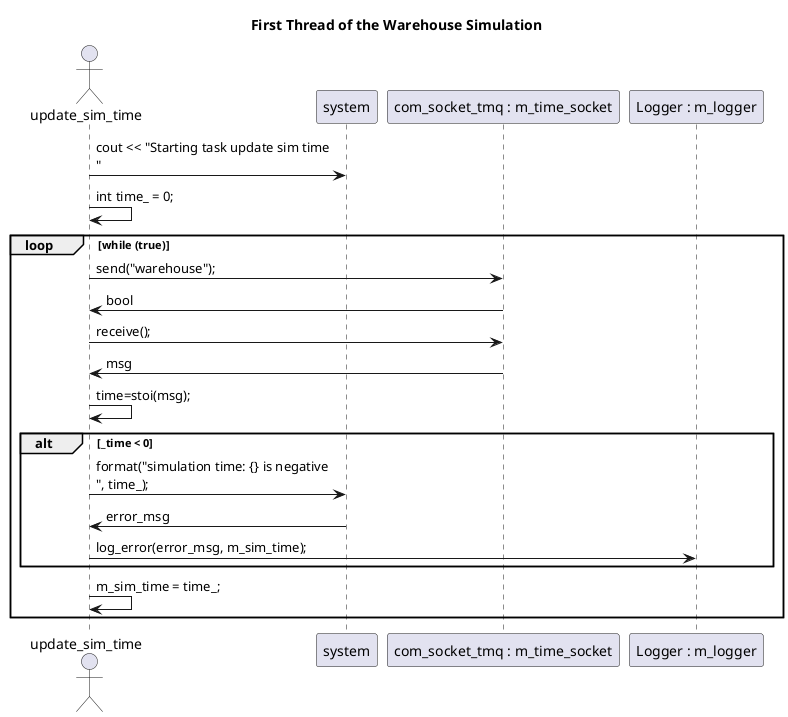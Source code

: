 @startuml
title First Thread of the Warehouse Simulation

actor update_sim_time
participant system
participant "com_socket_tmq : m_time_socket" as com_socket_zmq
participant "Logger : m_logger" as Logger

update_sim_time -> system: cout << "Starting task update sim time\n"
update_sim_time -> update_sim_time: int time_ = 0;

loop while (true)

    update_sim_time -> com_socket_zmq:send("warehouse");
    com_socket_zmq -> update_sim_time: bool

    update_sim_time -> com_socket_zmq:receive();
    com_socket_zmq -> update_sim_time: msg

    update_sim_time -> update_sim_time: time=stoi(msg);

    alt _time < 0
        update_sim_time -> system: format("simulation time: {} is negative\n", time_);
        system -> update_sim_time: error_msg
        update_sim_time -> Logger: log_error(error_msg, m_sim_time);
    end

    update_sim_time -> update_sim_time: m_sim_time = time_;

end


@enduml
